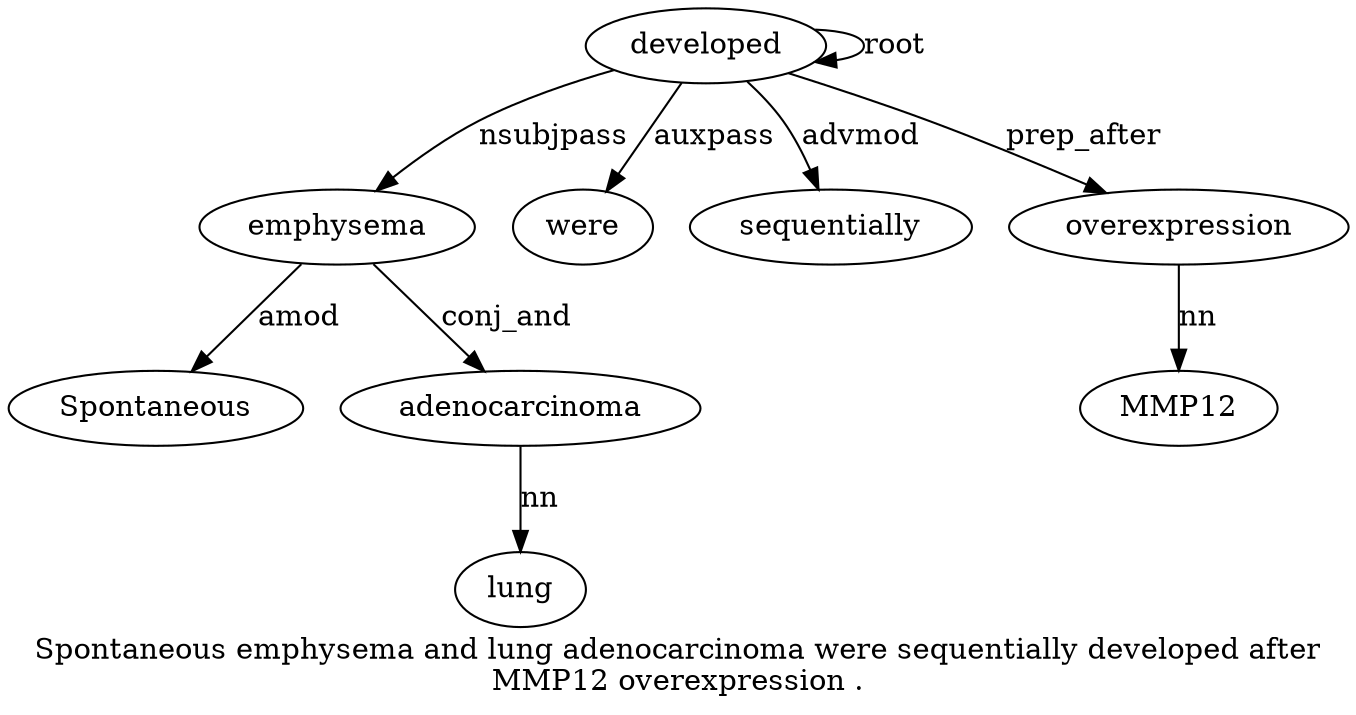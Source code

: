 digraph "Spontaneous emphysema and lung adenocarcinoma were sequentially developed after MMP12 overexpression ." {
label="Spontaneous emphysema and lung adenocarcinoma were sequentially developed after
MMP12 overexpression .";
emphysema2 [style=filled, fillcolor=white, label=emphysema];
Spontaneous1 [style=filled, fillcolor=white, label=Spontaneous];
emphysema2 -> Spontaneous1  [label=amod];
developed8 [style=filled, fillcolor=white, label=developed];
developed8 -> emphysema2  [label=nsubjpass];
adenocarcinoma5 [style=filled, fillcolor=white, label=adenocarcinoma];
lung4 [style=filled, fillcolor=white, label=lung];
adenocarcinoma5 -> lung4  [label=nn];
emphysema2 -> adenocarcinoma5  [label=conj_and];
were6 [style=filled, fillcolor=white, label=were];
developed8 -> were6  [label=auxpass];
sequentially7 [style=filled, fillcolor=white, label=sequentially];
developed8 -> sequentially7  [label=advmod];
developed8 -> developed8  [label=root];
overexpression11 [style=filled, fillcolor=white, label=overexpression];
MMP1210 [style=filled, fillcolor=white, label=MMP12];
overexpression11 -> MMP1210  [label=nn];
developed8 -> overexpression11  [label=prep_after];
}

